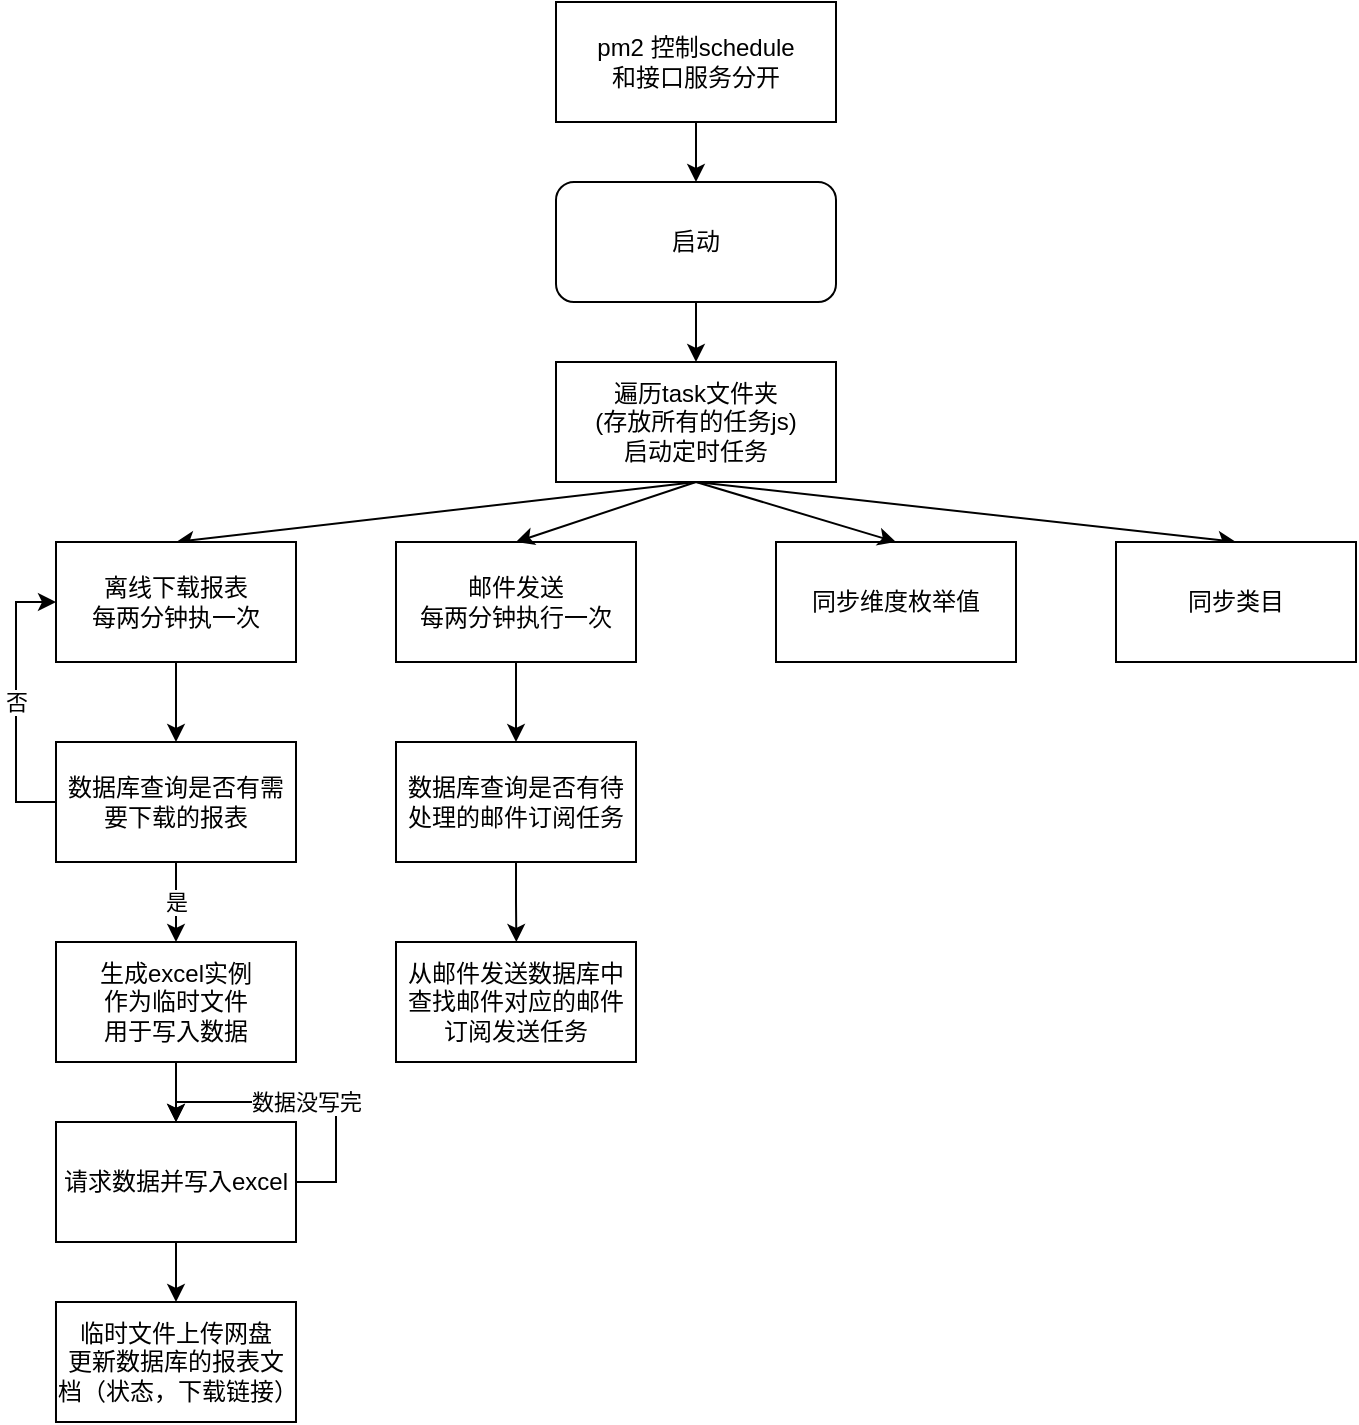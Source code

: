 <mxfile>
    <diagram id="lVkp2PXWDUrL7cbFglFR" name="第 1 页">
        <mxGraphModel dx="1720" dy="1635" grid="1" gridSize="10" guides="1" tooltips="1" connect="1" arrows="1" fold="1" page="1" pageScale="1" pageWidth="2339" pageHeight="3300" math="0" shadow="0">
            <root>
                <mxCell id="0"/>
                <mxCell id="1" parent="0"/>
                <mxCell id="16" value="" style="group" parent="1" vertex="1" connectable="0">
                    <mxGeometry x="340" y="170" width="540" height="330" as="geometry"/>
                </mxCell>
                <mxCell id="2" value="遍历task文件夹&lt;br&gt;(存放所有的任务js)&lt;br&gt;启动定时任务" style="rounded=0;whiteSpace=wrap;html=1;" parent="16" vertex="1">
                    <mxGeometry x="200" y="180" width="140" height="60" as="geometry"/>
                </mxCell>
                <mxCell id="3" value="" style="endArrow=classic;html=1;exitX=0.5;exitY=1;exitDx=0;exitDy=0;entryX=0.5;entryY=0;entryDx=0;entryDy=0;" parent="16" source="2" target="9" edge="1">
                    <mxGeometry width="50" height="50" relative="1" as="geometry">
                        <mxPoint x="270" y="210" as="sourcePoint"/>
                        <mxPoint x="270" y="270" as="targetPoint"/>
                    </mxGeometry>
                </mxCell>
                <mxCell id="5" style="edgeStyle=orthogonalEdgeStyle;rounded=0;orthogonalLoop=1;jettySize=auto;html=1;exitX=0.5;exitY=1;exitDx=0;exitDy=0;entryX=0.5;entryY=0;entryDx=0;entryDy=0;" parent="16" source="6" target="2" edge="1">
                    <mxGeometry relative="1" as="geometry"/>
                </mxCell>
                <mxCell id="4" value="pm2 控制schedule&lt;br&gt;和接口服务分开" style="rounded=0;whiteSpace=wrap;html=1;" parent="16" vertex="1">
                    <mxGeometry x="200" width="140" height="60" as="geometry"/>
                </mxCell>
                <mxCell id="6" value="启动" style="rounded=1;whiteSpace=wrap;html=1;" parent="16" vertex="1">
                    <mxGeometry x="200" y="90" width="140" height="60" as="geometry"/>
                </mxCell>
                <mxCell id="7" style="edgeStyle=orthogonalEdgeStyle;rounded=0;orthogonalLoop=1;jettySize=auto;html=1;exitX=0.5;exitY=1;exitDx=0;exitDy=0;entryX=0.5;entryY=0;entryDx=0;entryDy=0;" parent="16" source="4" target="6" edge="1">
                    <mxGeometry relative="1" as="geometry">
                        <mxPoint x="270" y="60" as="sourcePoint"/>
                        <mxPoint x="270" y="180" as="targetPoint"/>
                    </mxGeometry>
                </mxCell>
                <mxCell id="9" value="离线下载报表&lt;br&gt;每两分钟执一次" style="rounded=0;whiteSpace=wrap;html=1;" parent="16" vertex="1">
                    <mxGeometry x="-50" y="270" width="120" height="60" as="geometry"/>
                </mxCell>
                <mxCell id="10" value="邮件发送&lt;br&gt;每两分钟执行一次" style="rounded=0;whiteSpace=wrap;html=1;" parent="16" vertex="1">
                    <mxGeometry x="120" y="270" width="120" height="60" as="geometry"/>
                </mxCell>
                <mxCell id="11" value="" style="endArrow=classic;html=1;exitX=0.5;exitY=1;exitDx=0;exitDy=0;entryX=0.5;entryY=0;entryDx=0;entryDy=0;" parent="16" source="2" target="10" edge="1">
                    <mxGeometry width="50" height="50" relative="1" as="geometry">
                        <mxPoint x="280" y="300" as="sourcePoint"/>
                        <mxPoint x="330" y="250" as="targetPoint"/>
                    </mxGeometry>
                </mxCell>
                <mxCell id="12" value="同步维度枚举值" style="rounded=0;whiteSpace=wrap;html=1;" parent="16" vertex="1">
                    <mxGeometry x="310" y="270" width="120" height="60" as="geometry"/>
                </mxCell>
                <mxCell id="13" value="" style="endArrow=classic;html=1;entryX=0.5;entryY=0;entryDx=0;entryDy=0;" parent="16" target="12" edge="1">
                    <mxGeometry width="50" height="50" relative="1" as="geometry">
                        <mxPoint x="270" y="240" as="sourcePoint"/>
                        <mxPoint x="210" y="280.0" as="targetPoint"/>
                    </mxGeometry>
                </mxCell>
                <mxCell id="15" value="" style="endArrow=classic;html=1;entryX=0.5;entryY=0;entryDx=0;entryDy=0;" parent="16" target="14" edge="1">
                    <mxGeometry width="50" height="50" relative="1" as="geometry">
                        <mxPoint x="270" y="240" as="sourcePoint"/>
                        <mxPoint x="350" y="280.0" as="targetPoint"/>
                    </mxGeometry>
                </mxCell>
                <mxCell id="19" value="否" style="edgeStyle=orthogonalEdgeStyle;rounded=0;orthogonalLoop=1;jettySize=auto;html=1;exitX=0;exitY=0.5;exitDx=0;exitDy=0;entryX=0;entryY=0.5;entryDx=0;entryDy=0;" parent="1" source="17" target="9" edge="1">
                    <mxGeometry relative="1" as="geometry"/>
                </mxCell>
                <mxCell id="22" value="是" style="edgeStyle=orthogonalEdgeStyle;rounded=0;orthogonalLoop=1;jettySize=auto;html=1;exitX=0.5;exitY=1;exitDx=0;exitDy=0;entryX=0.5;entryY=0;entryDx=0;entryDy=0;" parent="1" source="17" target="18" edge="1">
                    <mxGeometry relative="1" as="geometry"/>
                </mxCell>
                <mxCell id="17" value="数据库查询是否有需要下载的报表" style="rounded=0;whiteSpace=wrap;html=1;" parent="1" vertex="1">
                    <mxGeometry x="290" y="540" width="120" height="60" as="geometry"/>
                </mxCell>
                <mxCell id="23" style="edgeStyle=orthogonalEdgeStyle;rounded=0;orthogonalLoop=1;jettySize=auto;html=1;exitX=0.5;exitY=1;exitDx=0;exitDy=0;" parent="1" source="18" target="24" edge="1">
                    <mxGeometry relative="1" as="geometry">
                        <mxPoint x="400.176" y="730" as="targetPoint"/>
                    </mxGeometry>
                </mxCell>
                <mxCell id="18" value="生成excel实例&lt;br&gt;作为临时文件&lt;br&gt;用于写入数据" style="rounded=0;whiteSpace=wrap;html=1;" parent="1" vertex="1">
                    <mxGeometry x="290" y="640" width="120" height="60" as="geometry"/>
                </mxCell>
                <mxCell id="21" style="edgeStyle=orthogonalEdgeStyle;rounded=0;orthogonalLoop=1;jettySize=auto;html=1;exitX=0.5;exitY=1;exitDx=0;exitDy=0;entryX=0.5;entryY=0;entryDx=0;entryDy=0;" parent="1" source="9" target="17" edge="1">
                    <mxGeometry relative="1" as="geometry"/>
                </mxCell>
                <mxCell id="25" value="数据没写完" style="edgeStyle=orthogonalEdgeStyle;rounded=0;orthogonalLoop=1;jettySize=auto;html=1;exitX=1;exitY=0.5;exitDx=0;exitDy=0;" parent="1" source="24" target="24" edge="1">
                    <mxGeometry relative="1" as="geometry">
                        <mxPoint x="520" y="680" as="targetPoint"/>
                        <Array as="points">
                            <mxPoint x="430" y="760"/>
                            <mxPoint x="430" y="720"/>
                            <mxPoint x="350" y="720"/>
                        </Array>
                    </mxGeometry>
                </mxCell>
                <mxCell id="26" style="edgeStyle=orthogonalEdgeStyle;rounded=0;orthogonalLoop=1;jettySize=auto;html=1;exitX=0.5;exitY=1;exitDx=0;exitDy=0;" parent="1" source="24" target="27" edge="1">
                    <mxGeometry relative="1" as="geometry">
                        <mxPoint x="400.176" y="810" as="targetPoint"/>
                    </mxGeometry>
                </mxCell>
                <mxCell id="24" value="请求数据并写入excel" style="rounded=0;whiteSpace=wrap;html=1;" parent="1" vertex="1">
                    <mxGeometry x="290" y="730" width="120" height="60" as="geometry"/>
                </mxCell>
                <mxCell id="27" value="临时文件上传网盘&lt;br&gt;更新数据库的报表文档（状态，下载链接）" style="rounded=0;whiteSpace=wrap;html=1;" parent="1" vertex="1">
                    <mxGeometry x="289.996" y="820" width="120" height="60" as="geometry"/>
                </mxCell>
                <mxCell id="31" style="edgeStyle=orthogonalEdgeStyle;rounded=0;orthogonalLoop=1;jettySize=auto;html=1;exitX=0.5;exitY=1;exitDx=0;exitDy=0;" parent="1" source="28" edge="1">
                    <mxGeometry relative="1" as="geometry">
                        <mxPoint x="520.176" y="640" as="targetPoint"/>
                    </mxGeometry>
                </mxCell>
                <mxCell id="28" value="数据库查询是否有待处理的邮件订阅任务" style="rounded=0;whiteSpace=wrap;html=1;" parent="1" vertex="1">
                    <mxGeometry x="460" y="540" width="120" height="60" as="geometry"/>
                </mxCell>
                <mxCell id="29" style="edgeStyle=orthogonalEdgeStyle;rounded=0;orthogonalLoop=1;jettySize=auto;html=1;exitX=0.5;exitY=1;exitDx=0;exitDy=0;entryX=0.5;entryY=0;entryDx=0;entryDy=0;" parent="1" source="10" target="28" edge="1">
                    <mxGeometry relative="1" as="geometry"/>
                </mxCell>
                <mxCell id="14" value="同步类目" style="rounded=0;whiteSpace=wrap;html=1;" parent="1" vertex="1">
                    <mxGeometry x="820" y="440" width="120" height="60" as="geometry"/>
                </mxCell>
                <mxCell id="32" value="从邮件发送数据库中查找邮件对应的邮件订阅发送任务" style="rounded=0;whiteSpace=wrap;html=1;" parent="1" vertex="1">
                    <mxGeometry x="460" y="640" width="120" height="60" as="geometry"/>
                </mxCell>
            </root>
        </mxGraphModel>
    </diagram>
</mxfile>